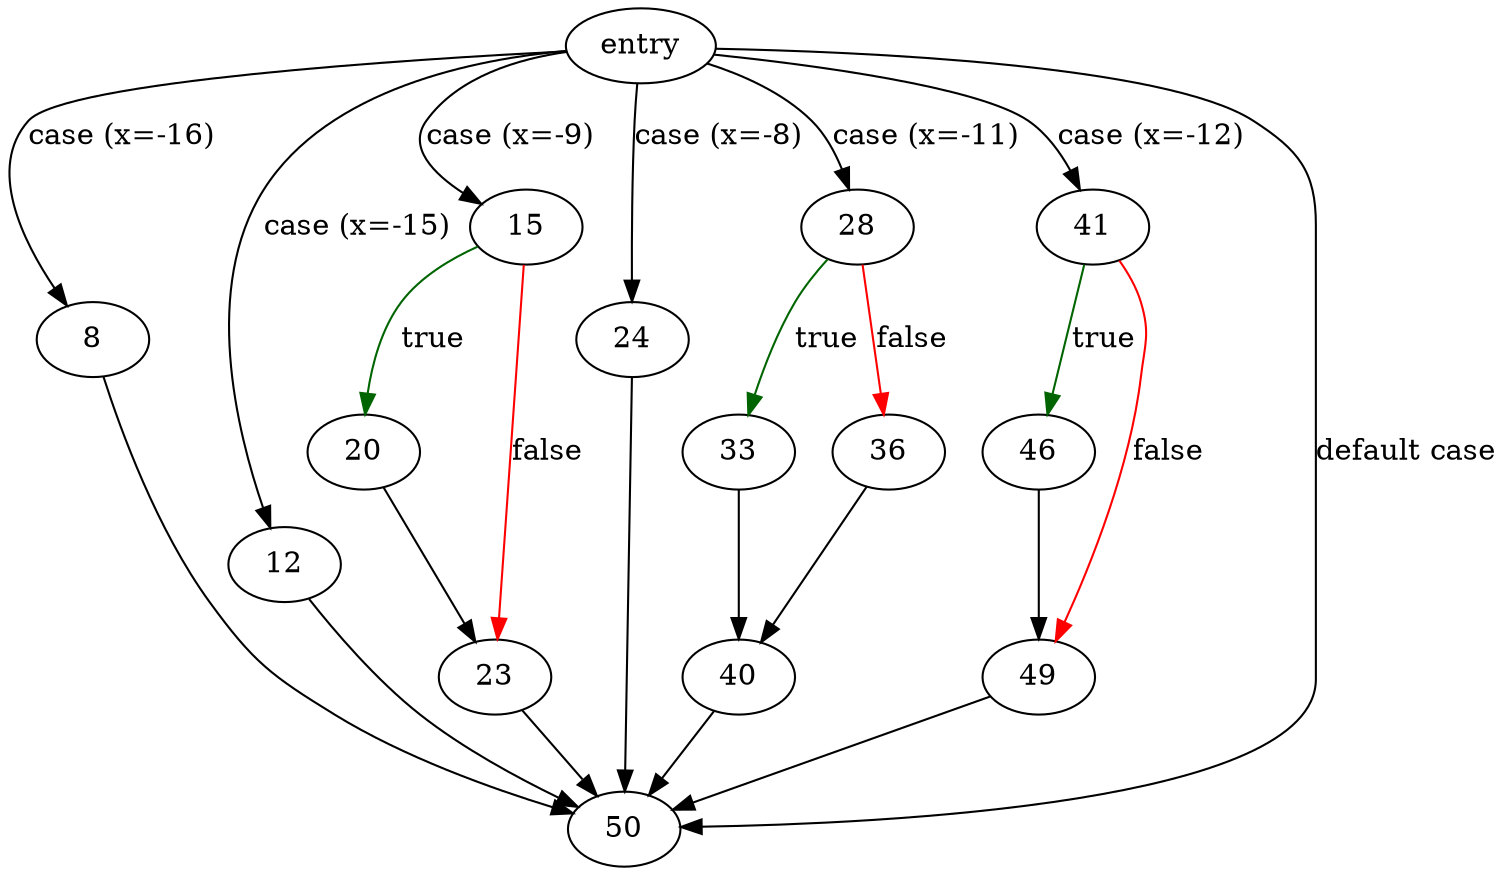digraph "freeP4" {
	// Node definitions.
	3 [label=entry];
	8;
	12;
	15;
	20;
	23;
	24;
	28;
	33;
	36;
	40;
	41;
	46;
	49;
	50;

	// Edge definitions.
	3 -> 8 [label="case (x=-16)"];
	3 -> 12 [label="case (x=-15)"];
	3 -> 15 [label="case (x=-9)"];
	3 -> 24 [label="case (x=-8)"];
	3 -> 28 [label="case (x=-11)"];
	3 -> 41 [label="case (x=-12)"];
	3 -> 50 [label="default case"];
	8 -> 50;
	12 -> 50;
	15 -> 20 [
		color=darkgreen
		label=true
	];
	15 -> 23 [
		color=red
		label=false
	];
	20 -> 23;
	23 -> 50;
	24 -> 50;
	28 -> 33 [
		color=darkgreen
		label=true
	];
	28 -> 36 [
		color=red
		label=false
	];
	33 -> 40;
	36 -> 40;
	40 -> 50;
	41 -> 46 [
		color=darkgreen
		label=true
	];
	41 -> 49 [
		color=red
		label=false
	];
	46 -> 49;
	49 -> 50;
}